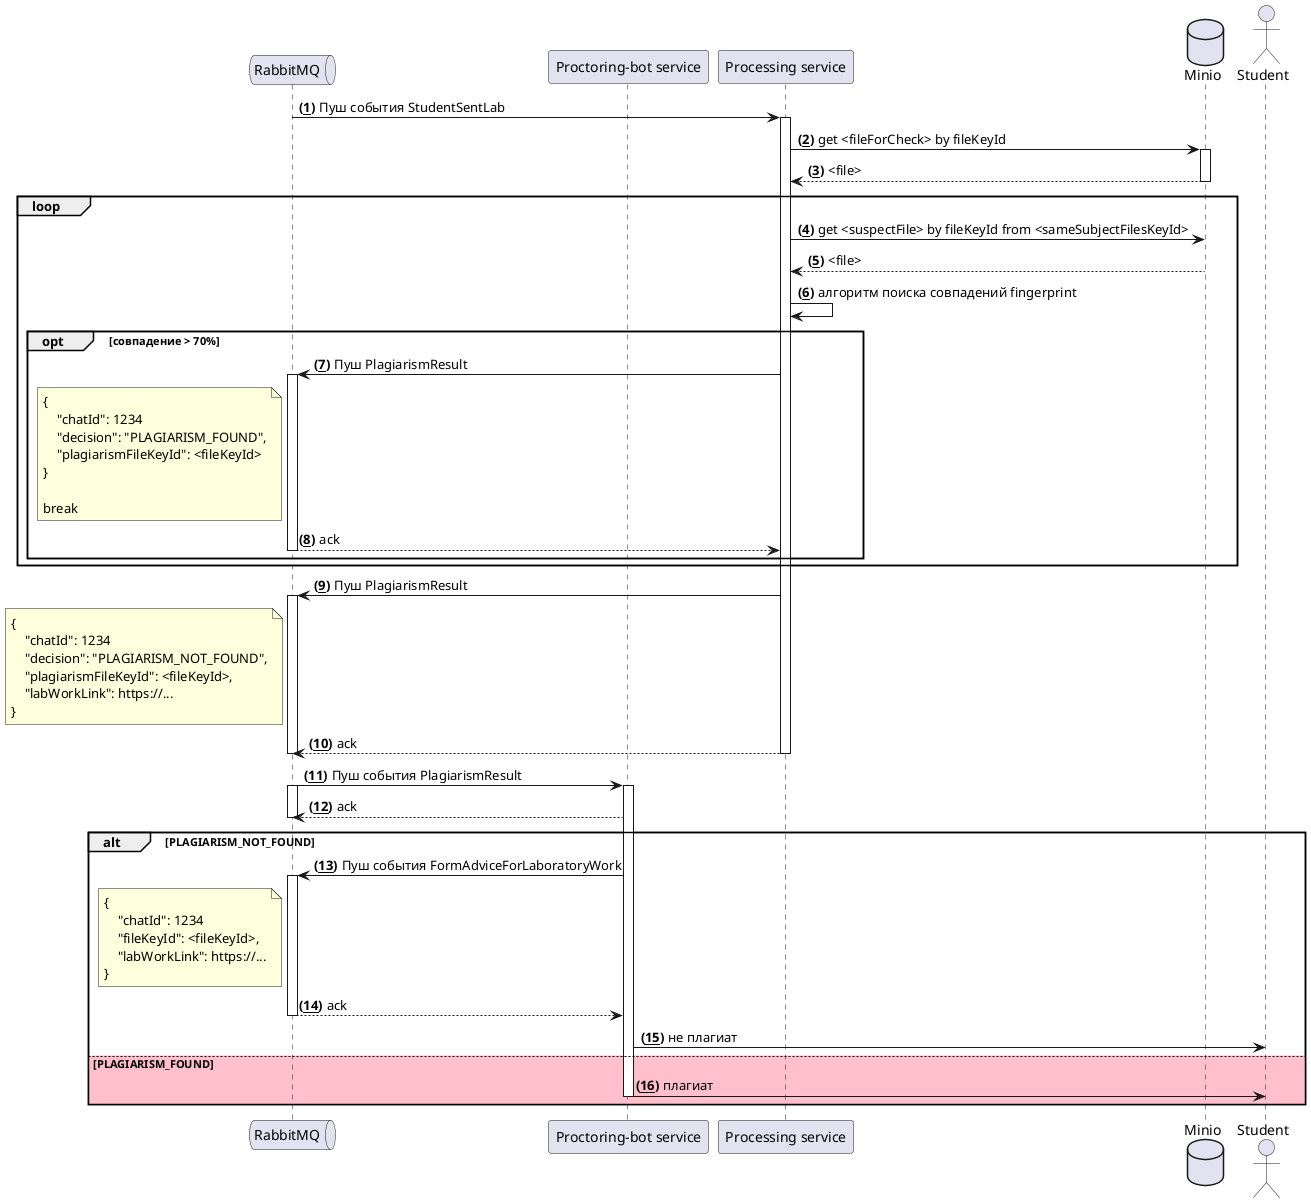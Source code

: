 @startuml

autonumber "<b>(<u>##</u>)"


queue "RabbitMQ" as rmq

participant "Proctoring-bot service" as pbs
participant "Processing service" as ps

database Minio as minio
actor Student as stud

' эта часть уже написана

rmq -> ps++: Пуш события StudentSentLab

ps -> minio++ : get <fileForCheck> by fileKeyId
ps <-- minio--: <file>
loop
ps -> minio: get <suspectFile> by fileKeyId from <sameSubjectFilesKeyId>
ps <-- minio--: <file>
ps -> ps: алгоритм поиска совпадений fingerprint

opt совпадение > 70%
    ps -> rmq++: Пуш PlagiarismResult
    note left rmq
        {
            "chatId": 1234
            "decision": "PLAGIARISM_FOUND",
            "plagiarismFileKeyId": <fileKeyId>
        }

        break
    end note
    ps <-- rmq--: ack
end opt

end loop

ps -> rmq++: Пуш PlagiarismResult
    note left rmq
        {
            "chatId": 1234
            "decision": "PLAGIARISM_NOT_FOUND",
            "plagiarismFileKeyId": <fileKeyId>,
            "labWorkLink": https://...
        }
    end note

rmq <-- ps--: ack
rmq--


rmq -> pbs++ : Пуш события PlagiarismResult
rmq++
rmq <-- pbs: ack
rmq--

alt PLAGIARISM_NOT_FOUND
pbs -> rmq++ : Пуш события FormAdviceForLaboratoryWork
    note left rmq
        {
            "chatId": 1234
            "fileKeyId": <fileKeyId>,
            "labWorkLink": https://...
        }
    end note
pbs <-- rmq--: ack
pbs -> stud: не плагиат
else #Pink PLAGIARISM_FOUND
pbs -> stud: плагиат
pbs--
end alt


@enduml